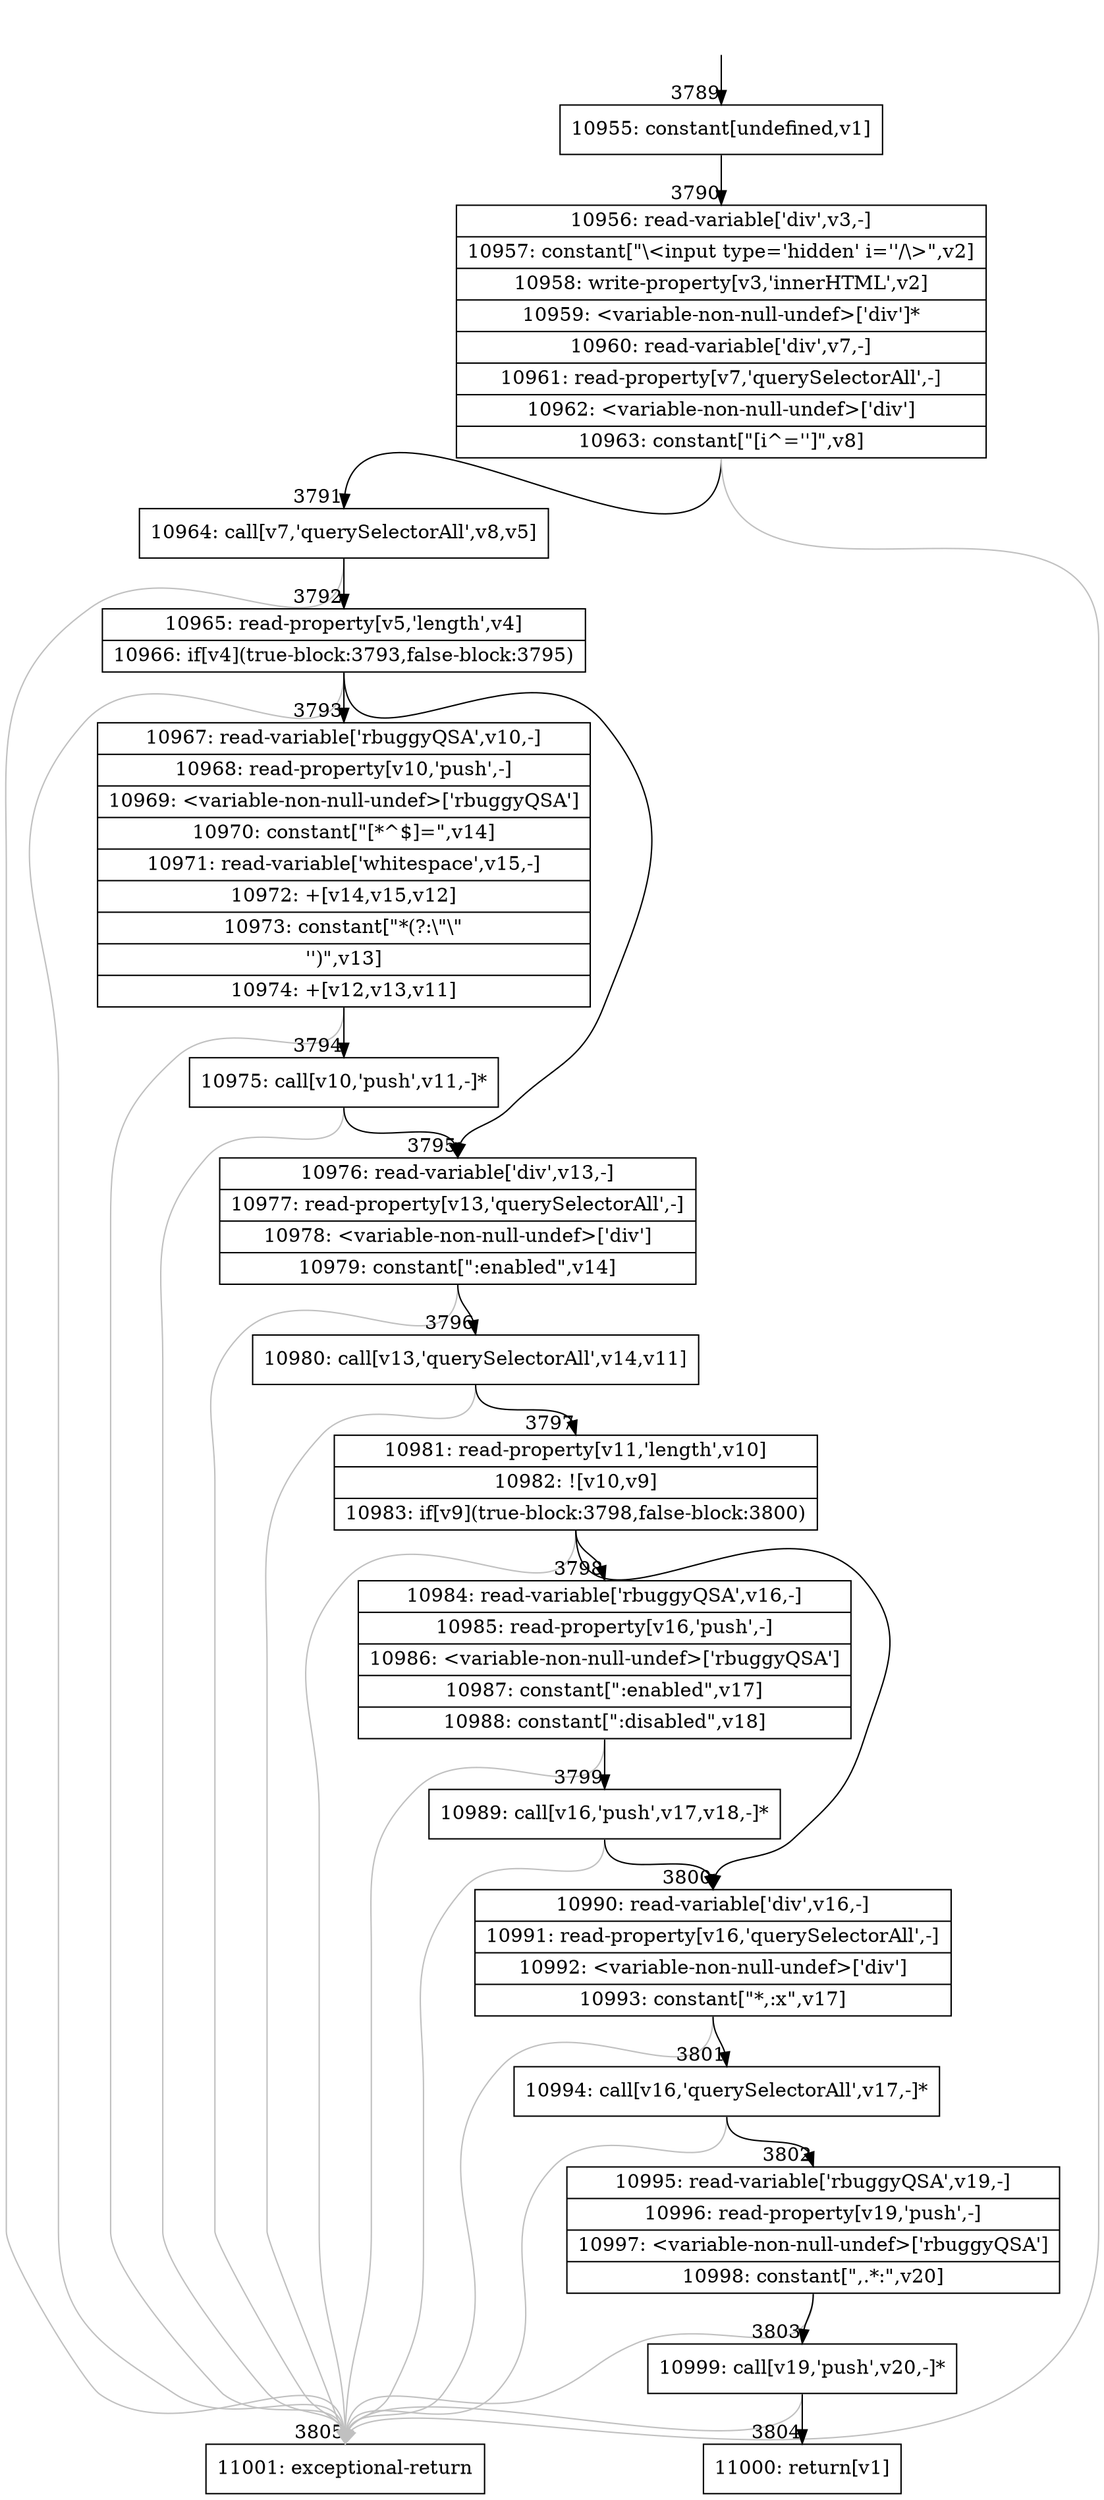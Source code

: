 digraph {
rankdir="TD"
BB_entry253[shape=none,label=""];
BB_entry253 -> BB3789 [tailport=s, headport=n, headlabel="    3789"]
BB3789 [shape=record label="{10955: constant[undefined,v1]}" ] 
BB3789 -> BB3790 [tailport=s, headport=n, headlabel="      3790"]
BB3790 [shape=record label="{10956: read-variable['div',v3,-]|10957: constant[\"\\\<input type='hidden' i=''/\\\>\",v2]|10958: write-property[v3,'innerHTML',v2]|10959: \<variable-non-null-undef\>['div']*|10960: read-variable['div',v7,-]|10961: read-property[v7,'querySelectorAll',-]|10962: \<variable-non-null-undef\>['div']|10963: constant[\"[i^='']\",v8]}" ] 
BB3790 -> BB3791 [tailport=s, headport=n, headlabel="      3791"]
BB3790 -> BB3805 [tailport=s, headport=n, color=gray, headlabel="      3805"]
BB3791 [shape=record label="{10964: call[v7,'querySelectorAll',v8,v5]}" ] 
BB3791 -> BB3792 [tailport=s, headport=n, headlabel="      3792"]
BB3791 -> BB3805 [tailport=s, headport=n, color=gray]
BB3792 [shape=record label="{10965: read-property[v5,'length',v4]|10966: if[v4](true-block:3793,false-block:3795)}" ] 
BB3792 -> BB3793 [tailport=s, headport=n, headlabel="      3793"]
BB3792 -> BB3795 [tailport=s, headport=n, headlabel="      3795"]
BB3792 -> BB3805 [tailport=s, headport=n, color=gray]
BB3793 [shape=record label="{10967: read-variable['rbuggyQSA',v10,-]|10968: read-property[v10,'push',-]|10969: \<variable-non-null-undef\>['rbuggyQSA']|10970: constant[\"[*^$]=\",v14]|10971: read-variable['whitespace',v15,-]|10972: +[v14,v15,v12]|10973: constant[\"*(?:\\\"\\\"|'')\",v13]|10974: +[v12,v13,v11]}" ] 
BB3793 -> BB3794 [tailport=s, headport=n, headlabel="      3794"]
BB3793 -> BB3805 [tailport=s, headport=n, color=gray]
BB3794 [shape=record label="{10975: call[v10,'push',v11,-]*}" ] 
BB3794 -> BB3795 [tailport=s, headport=n]
BB3794 -> BB3805 [tailport=s, headport=n, color=gray]
BB3795 [shape=record label="{10976: read-variable['div',v13,-]|10977: read-property[v13,'querySelectorAll',-]|10978: \<variable-non-null-undef\>['div']|10979: constant[\":enabled\",v14]}" ] 
BB3795 -> BB3796 [tailport=s, headport=n, headlabel="      3796"]
BB3795 -> BB3805 [tailport=s, headport=n, color=gray]
BB3796 [shape=record label="{10980: call[v13,'querySelectorAll',v14,v11]}" ] 
BB3796 -> BB3797 [tailport=s, headport=n, headlabel="      3797"]
BB3796 -> BB3805 [tailport=s, headport=n, color=gray]
BB3797 [shape=record label="{10981: read-property[v11,'length',v10]|10982: ![v10,v9]|10983: if[v9](true-block:3798,false-block:3800)}" ] 
BB3797 -> BB3798 [tailport=s, headport=n, headlabel="      3798"]
BB3797 -> BB3800 [tailport=s, headport=n, headlabel="      3800"]
BB3797 -> BB3805 [tailport=s, headport=n, color=gray]
BB3798 [shape=record label="{10984: read-variable['rbuggyQSA',v16,-]|10985: read-property[v16,'push',-]|10986: \<variable-non-null-undef\>['rbuggyQSA']|10987: constant[\":enabled\",v17]|10988: constant[\":disabled\",v18]}" ] 
BB3798 -> BB3799 [tailport=s, headport=n, headlabel="      3799"]
BB3798 -> BB3805 [tailport=s, headport=n, color=gray]
BB3799 [shape=record label="{10989: call[v16,'push',v17,v18,-]*}" ] 
BB3799 -> BB3800 [tailport=s, headport=n]
BB3799 -> BB3805 [tailport=s, headport=n, color=gray]
BB3800 [shape=record label="{10990: read-variable['div',v16,-]|10991: read-property[v16,'querySelectorAll',-]|10992: \<variable-non-null-undef\>['div']|10993: constant[\"*,:x\",v17]}" ] 
BB3800 -> BB3801 [tailport=s, headport=n, headlabel="      3801"]
BB3800 -> BB3805 [tailport=s, headport=n, color=gray]
BB3801 [shape=record label="{10994: call[v16,'querySelectorAll',v17,-]*}" ] 
BB3801 -> BB3802 [tailport=s, headport=n, headlabel="      3802"]
BB3801 -> BB3805 [tailport=s, headport=n, color=gray]
BB3802 [shape=record label="{10995: read-variable['rbuggyQSA',v19,-]|10996: read-property[v19,'push',-]|10997: \<variable-non-null-undef\>['rbuggyQSA']|10998: constant[\",.*:\",v20]}" ] 
BB3802 -> BB3803 [tailport=s, headport=n, headlabel="      3803"]
BB3802 -> BB3805 [tailport=s, headport=n, color=gray]
BB3803 [shape=record label="{10999: call[v19,'push',v20,-]*}" ] 
BB3803 -> BB3804 [tailport=s, headport=n, headlabel="      3804"]
BB3803 -> BB3805 [tailport=s, headport=n, color=gray]
BB3804 [shape=record label="{11000: return[v1]}" ] 
BB3805 [shape=record label="{11001: exceptional-return}" ] 
}
